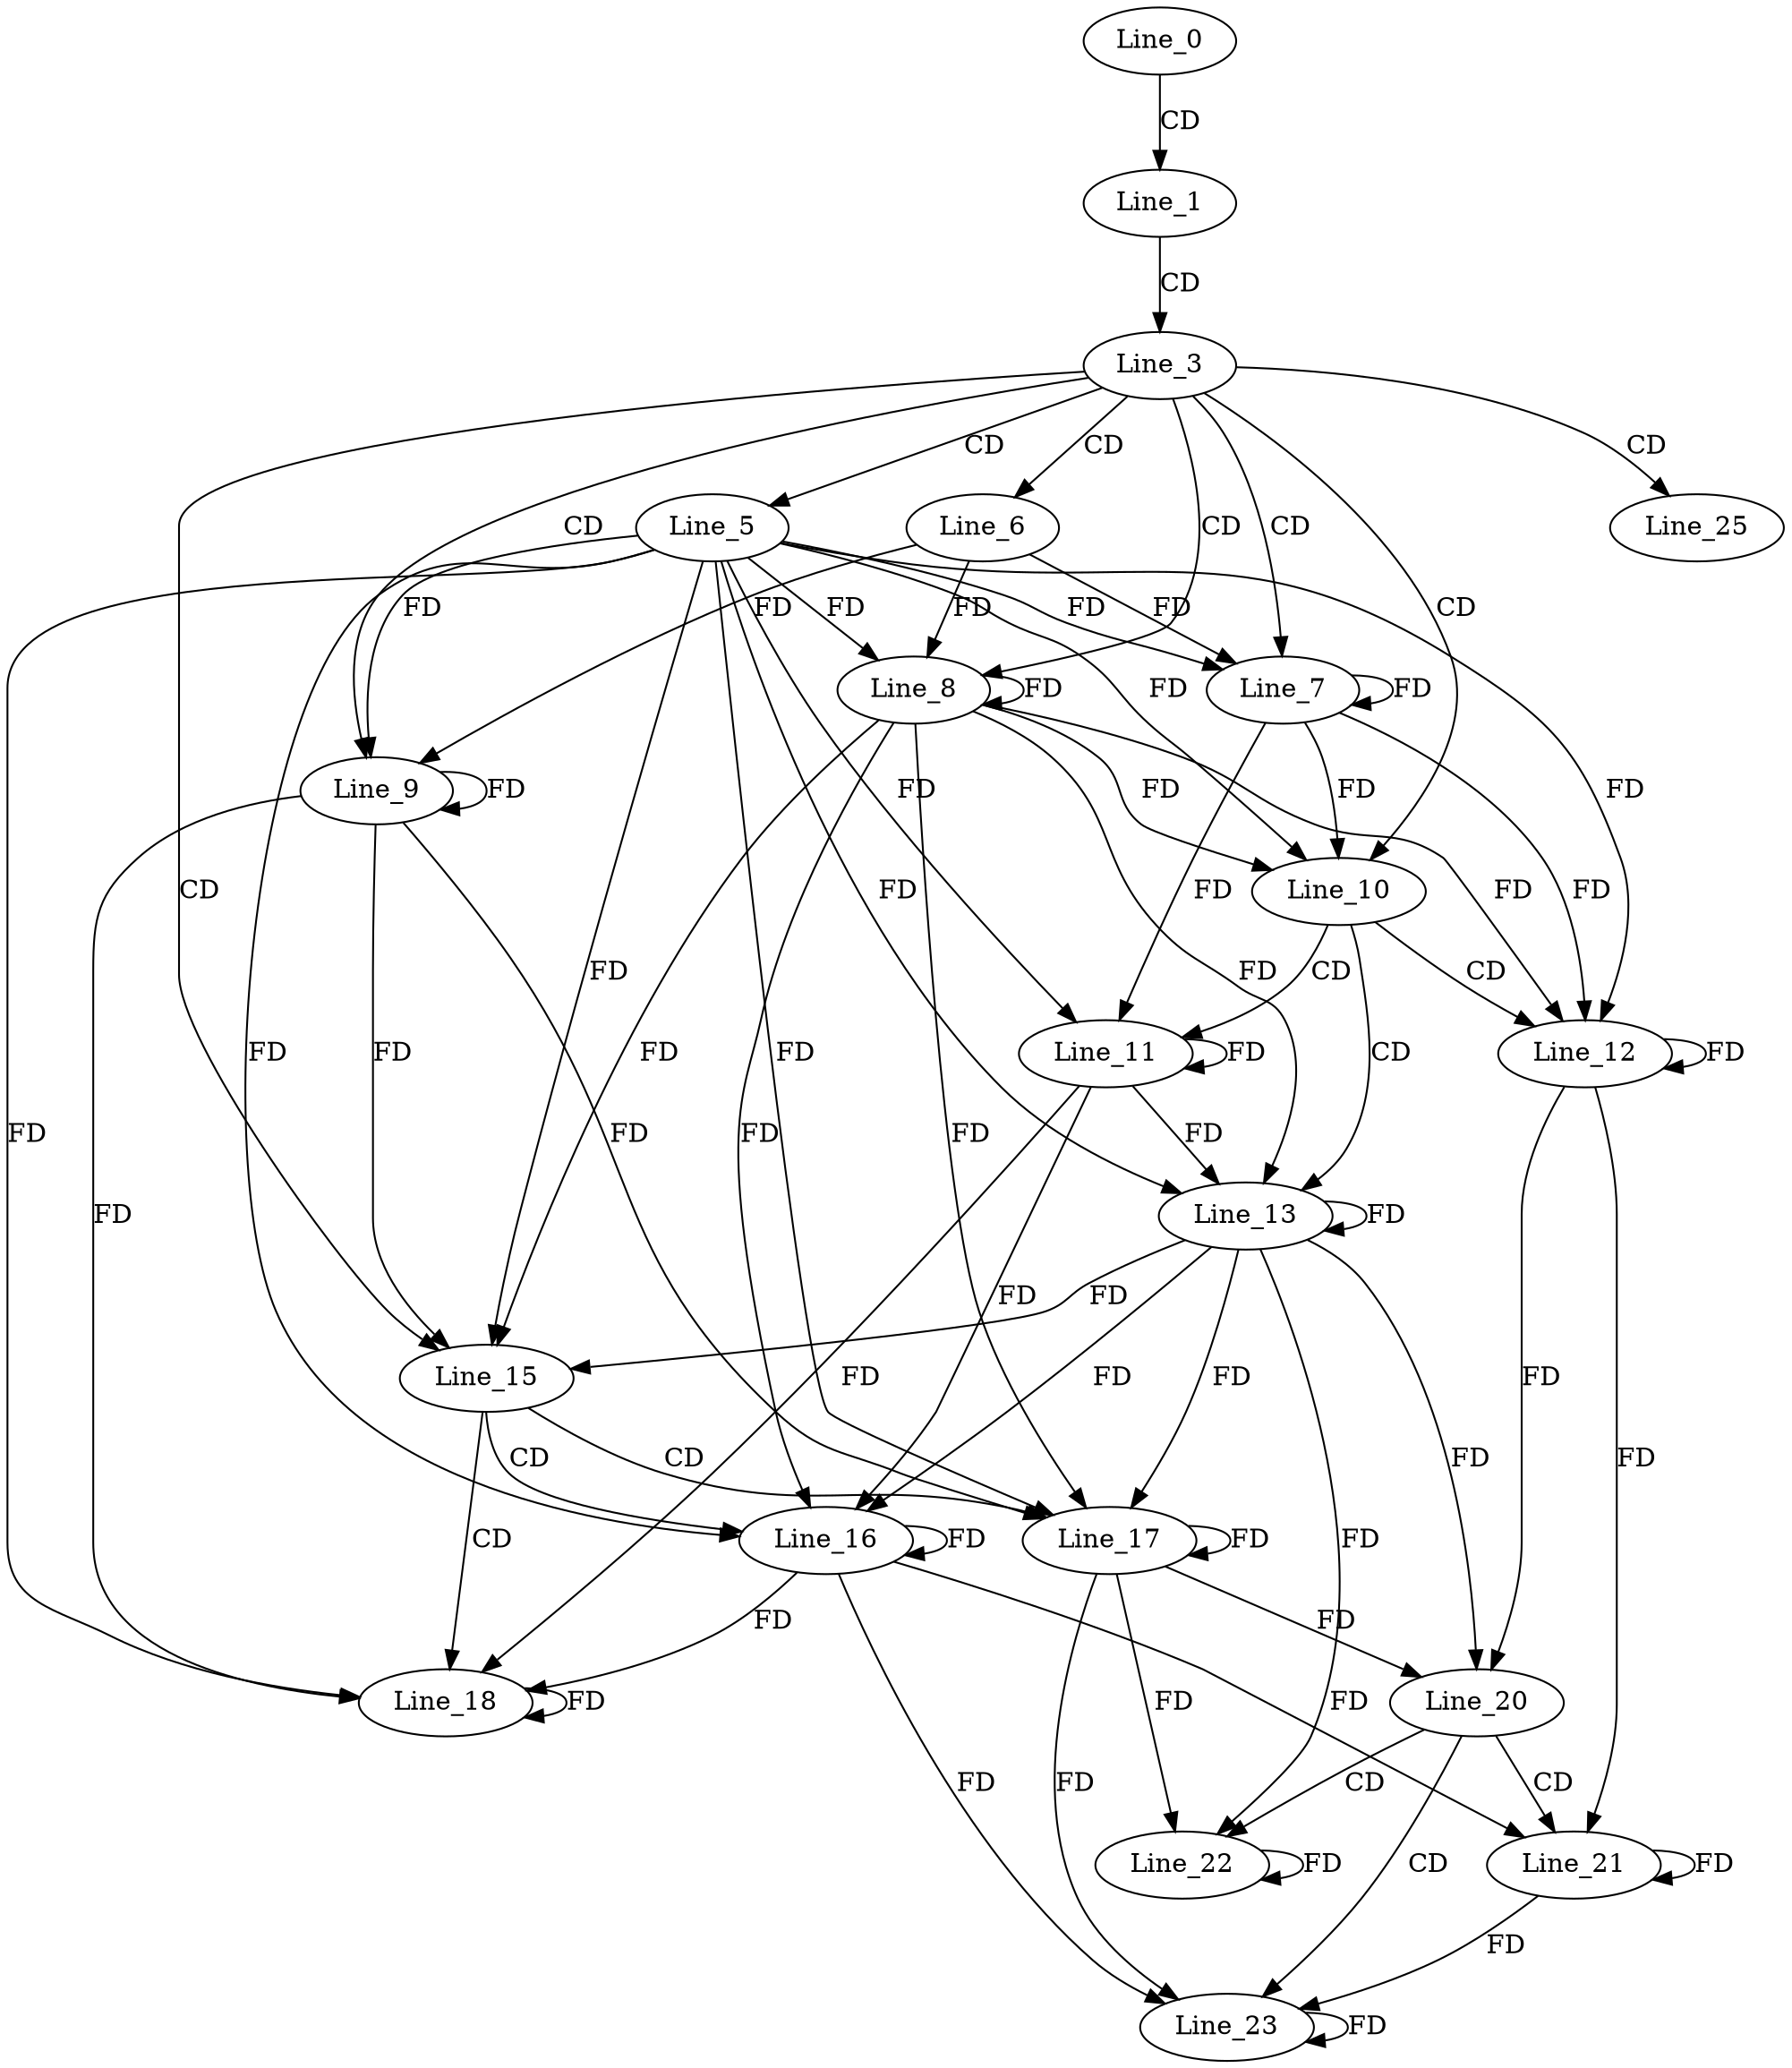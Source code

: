 digraph G {
  Line_0;
  Line_1;
  Line_3;
  Line_5;
  Line_6;
  Line_7;
  Line_7;
  Line_8;
  Line_8;
  Line_9;
  Line_9;
  Line_10;
  Line_11;
  Line_12;
  Line_13;
  Line_15;
  Line_16;
  Line_17;
  Line_18;
  Line_20;
  Line_21;
  Line_22;
  Line_23;
  Line_25;
  Line_0 -> Line_1 [ label="CD" ];
  Line_1 -> Line_3 [ label="CD" ];
  Line_3 -> Line_5 [ label="CD" ];
  Line_3 -> Line_6 [ label="CD" ];
  Line_3 -> Line_7 [ label="CD" ];
  Line_5 -> Line_7 [ label="FD" ];
  Line_7 -> Line_7 [ label="FD" ];
  Line_6 -> Line_7 [ label="FD" ];
  Line_3 -> Line_8 [ label="CD" ];
  Line_5 -> Line_8 [ label="FD" ];
  Line_8 -> Line_8 [ label="FD" ];
  Line_6 -> Line_8 [ label="FD" ];
  Line_3 -> Line_9 [ label="CD" ];
  Line_5 -> Line_9 [ label="FD" ];
  Line_9 -> Line_9 [ label="FD" ];
  Line_6 -> Line_9 [ label="FD" ];
  Line_3 -> Line_10 [ label="CD" ];
  Line_5 -> Line_10 [ label="FD" ];
  Line_7 -> Line_10 [ label="FD" ];
  Line_8 -> Line_10 [ label="FD" ];
  Line_10 -> Line_11 [ label="CD" ];
  Line_5 -> Line_11 [ label="FD" ];
  Line_11 -> Line_11 [ label="FD" ];
  Line_7 -> Line_11 [ label="FD" ];
  Line_10 -> Line_12 [ label="CD" ];
  Line_5 -> Line_12 [ label="FD" ];
  Line_7 -> Line_12 [ label="FD" ];
  Line_12 -> Line_12 [ label="FD" ];
  Line_8 -> Line_12 [ label="FD" ];
  Line_10 -> Line_13 [ label="CD" ];
  Line_5 -> Line_13 [ label="FD" ];
  Line_8 -> Line_13 [ label="FD" ];
  Line_13 -> Line_13 [ label="FD" ];
  Line_11 -> Line_13 [ label="FD" ];
  Line_3 -> Line_15 [ label="CD" ];
  Line_5 -> Line_15 [ label="FD" ];
  Line_8 -> Line_15 [ label="FD" ];
  Line_13 -> Line_15 [ label="FD" ];
  Line_9 -> Line_15 [ label="FD" ];
  Line_15 -> Line_16 [ label="CD" ];
  Line_5 -> Line_16 [ label="FD" ];
  Line_11 -> Line_16 [ label="FD" ];
  Line_16 -> Line_16 [ label="FD" ];
  Line_8 -> Line_16 [ label="FD" ];
  Line_13 -> Line_16 [ label="FD" ];
  Line_15 -> Line_17 [ label="CD" ];
  Line_5 -> Line_17 [ label="FD" ];
  Line_8 -> Line_17 [ label="FD" ];
  Line_13 -> Line_17 [ label="FD" ];
  Line_17 -> Line_17 [ label="FD" ];
  Line_9 -> Line_17 [ label="FD" ];
  Line_15 -> Line_18 [ label="CD" ];
  Line_5 -> Line_18 [ label="FD" ];
  Line_9 -> Line_18 [ label="FD" ];
  Line_18 -> Line_18 [ label="FD" ];
  Line_11 -> Line_18 [ label="FD" ];
  Line_16 -> Line_18 [ label="FD" ];
  Line_12 -> Line_20 [ label="FD" ];
  Line_13 -> Line_20 [ label="FD" ];
  Line_17 -> Line_20 [ label="FD" ];
  Line_20 -> Line_21 [ label="CD" ];
  Line_16 -> Line_21 [ label="FD" ];
  Line_21 -> Line_21 [ label="FD" ];
  Line_12 -> Line_21 [ label="FD" ];
  Line_20 -> Line_22 [ label="CD" ];
  Line_22 -> Line_22 [ label="FD" ];
  Line_13 -> Line_22 [ label="FD" ];
  Line_17 -> Line_22 [ label="FD" ];
  Line_20 -> Line_23 [ label="CD" ];
  Line_17 -> Line_23 [ label="FD" ];
  Line_23 -> Line_23 [ label="FD" ];
  Line_16 -> Line_23 [ label="FD" ];
  Line_21 -> Line_23 [ label="FD" ];
  Line_3 -> Line_25 [ label="CD" ];
}

